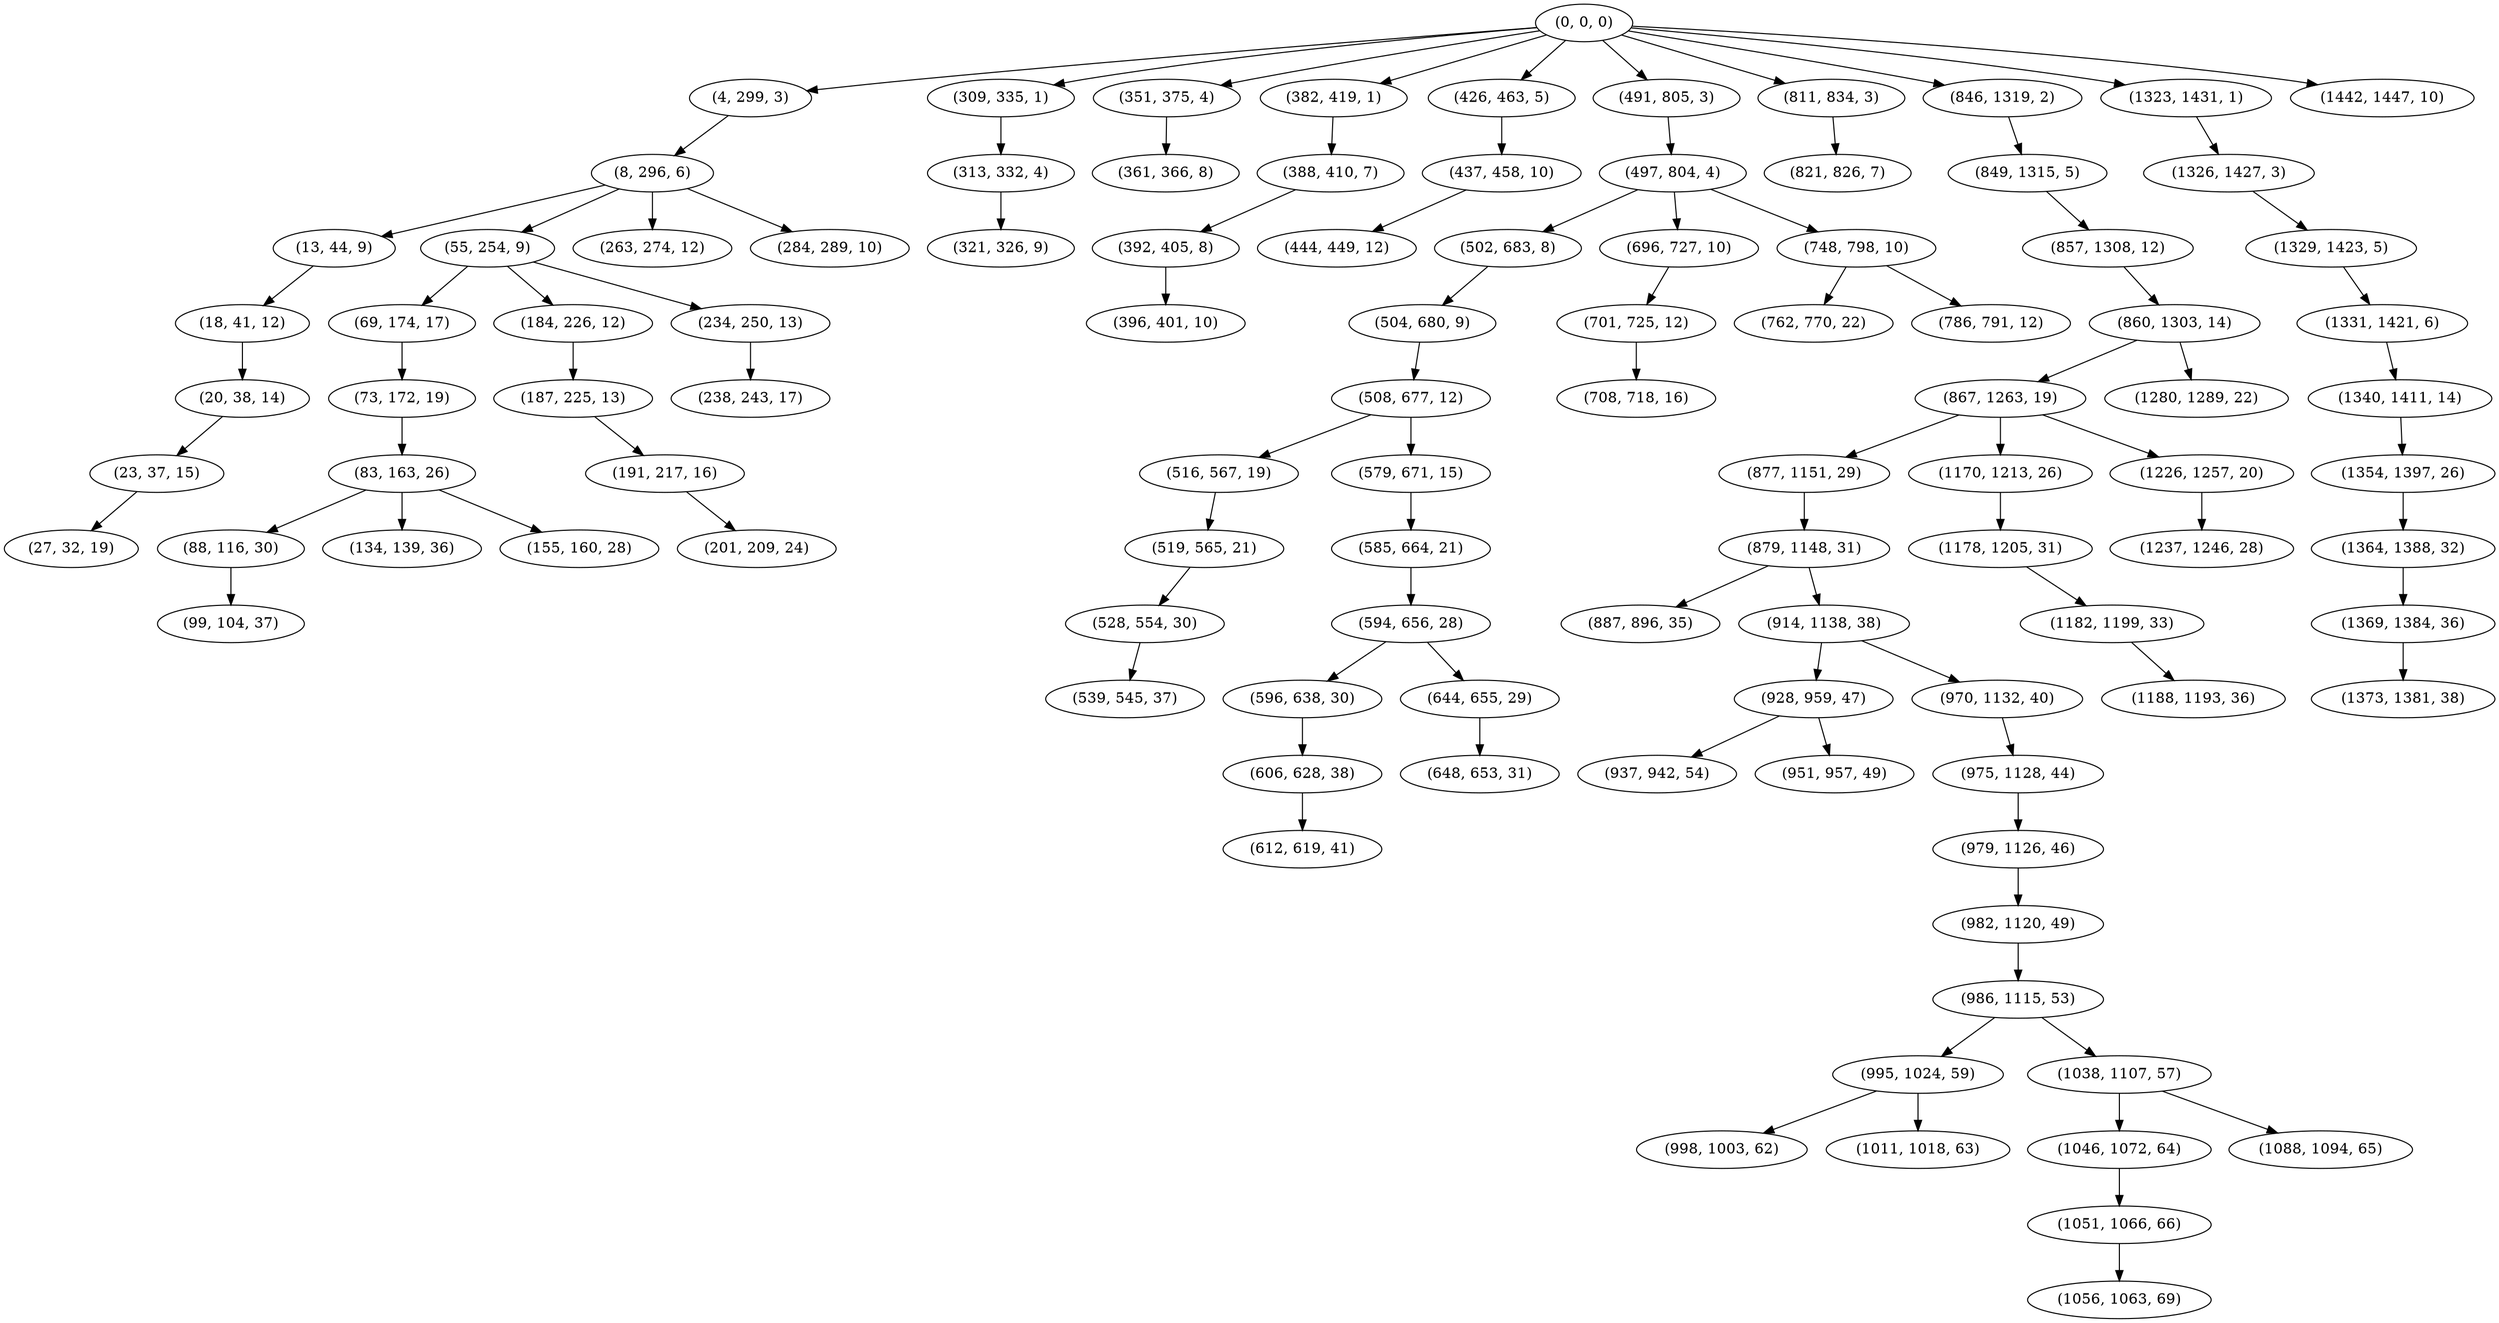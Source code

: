 digraph tree {
    "(0, 0, 0)";
    "(4, 299, 3)";
    "(8, 296, 6)";
    "(13, 44, 9)";
    "(18, 41, 12)";
    "(20, 38, 14)";
    "(23, 37, 15)";
    "(27, 32, 19)";
    "(55, 254, 9)";
    "(69, 174, 17)";
    "(73, 172, 19)";
    "(83, 163, 26)";
    "(88, 116, 30)";
    "(99, 104, 37)";
    "(134, 139, 36)";
    "(155, 160, 28)";
    "(184, 226, 12)";
    "(187, 225, 13)";
    "(191, 217, 16)";
    "(201, 209, 24)";
    "(234, 250, 13)";
    "(238, 243, 17)";
    "(263, 274, 12)";
    "(284, 289, 10)";
    "(309, 335, 1)";
    "(313, 332, 4)";
    "(321, 326, 9)";
    "(351, 375, 4)";
    "(361, 366, 8)";
    "(382, 419, 1)";
    "(388, 410, 7)";
    "(392, 405, 8)";
    "(396, 401, 10)";
    "(426, 463, 5)";
    "(437, 458, 10)";
    "(444, 449, 12)";
    "(491, 805, 3)";
    "(497, 804, 4)";
    "(502, 683, 8)";
    "(504, 680, 9)";
    "(508, 677, 12)";
    "(516, 567, 19)";
    "(519, 565, 21)";
    "(528, 554, 30)";
    "(539, 545, 37)";
    "(579, 671, 15)";
    "(585, 664, 21)";
    "(594, 656, 28)";
    "(596, 638, 30)";
    "(606, 628, 38)";
    "(612, 619, 41)";
    "(644, 655, 29)";
    "(648, 653, 31)";
    "(696, 727, 10)";
    "(701, 725, 12)";
    "(708, 718, 16)";
    "(748, 798, 10)";
    "(762, 770, 22)";
    "(786, 791, 12)";
    "(811, 834, 3)";
    "(821, 826, 7)";
    "(846, 1319, 2)";
    "(849, 1315, 5)";
    "(857, 1308, 12)";
    "(860, 1303, 14)";
    "(867, 1263, 19)";
    "(877, 1151, 29)";
    "(879, 1148, 31)";
    "(887, 896, 35)";
    "(914, 1138, 38)";
    "(928, 959, 47)";
    "(937, 942, 54)";
    "(951, 957, 49)";
    "(970, 1132, 40)";
    "(975, 1128, 44)";
    "(979, 1126, 46)";
    "(982, 1120, 49)";
    "(986, 1115, 53)";
    "(995, 1024, 59)";
    "(998, 1003, 62)";
    "(1011, 1018, 63)";
    "(1038, 1107, 57)";
    "(1046, 1072, 64)";
    "(1051, 1066, 66)";
    "(1056, 1063, 69)";
    "(1088, 1094, 65)";
    "(1170, 1213, 26)";
    "(1178, 1205, 31)";
    "(1182, 1199, 33)";
    "(1188, 1193, 36)";
    "(1226, 1257, 20)";
    "(1237, 1246, 28)";
    "(1280, 1289, 22)";
    "(1323, 1431, 1)";
    "(1326, 1427, 3)";
    "(1329, 1423, 5)";
    "(1331, 1421, 6)";
    "(1340, 1411, 14)";
    "(1354, 1397, 26)";
    "(1364, 1388, 32)";
    "(1369, 1384, 36)";
    "(1373, 1381, 38)";
    "(1442, 1447, 10)";
    "(0, 0, 0)" -> "(4, 299, 3)";
    "(0, 0, 0)" -> "(309, 335, 1)";
    "(0, 0, 0)" -> "(351, 375, 4)";
    "(0, 0, 0)" -> "(382, 419, 1)";
    "(0, 0, 0)" -> "(426, 463, 5)";
    "(0, 0, 0)" -> "(491, 805, 3)";
    "(0, 0, 0)" -> "(811, 834, 3)";
    "(0, 0, 0)" -> "(846, 1319, 2)";
    "(0, 0, 0)" -> "(1323, 1431, 1)";
    "(0, 0, 0)" -> "(1442, 1447, 10)";
    "(4, 299, 3)" -> "(8, 296, 6)";
    "(8, 296, 6)" -> "(13, 44, 9)";
    "(8, 296, 6)" -> "(55, 254, 9)";
    "(8, 296, 6)" -> "(263, 274, 12)";
    "(8, 296, 6)" -> "(284, 289, 10)";
    "(13, 44, 9)" -> "(18, 41, 12)";
    "(18, 41, 12)" -> "(20, 38, 14)";
    "(20, 38, 14)" -> "(23, 37, 15)";
    "(23, 37, 15)" -> "(27, 32, 19)";
    "(55, 254, 9)" -> "(69, 174, 17)";
    "(55, 254, 9)" -> "(184, 226, 12)";
    "(55, 254, 9)" -> "(234, 250, 13)";
    "(69, 174, 17)" -> "(73, 172, 19)";
    "(73, 172, 19)" -> "(83, 163, 26)";
    "(83, 163, 26)" -> "(88, 116, 30)";
    "(83, 163, 26)" -> "(134, 139, 36)";
    "(83, 163, 26)" -> "(155, 160, 28)";
    "(88, 116, 30)" -> "(99, 104, 37)";
    "(184, 226, 12)" -> "(187, 225, 13)";
    "(187, 225, 13)" -> "(191, 217, 16)";
    "(191, 217, 16)" -> "(201, 209, 24)";
    "(234, 250, 13)" -> "(238, 243, 17)";
    "(309, 335, 1)" -> "(313, 332, 4)";
    "(313, 332, 4)" -> "(321, 326, 9)";
    "(351, 375, 4)" -> "(361, 366, 8)";
    "(382, 419, 1)" -> "(388, 410, 7)";
    "(388, 410, 7)" -> "(392, 405, 8)";
    "(392, 405, 8)" -> "(396, 401, 10)";
    "(426, 463, 5)" -> "(437, 458, 10)";
    "(437, 458, 10)" -> "(444, 449, 12)";
    "(491, 805, 3)" -> "(497, 804, 4)";
    "(497, 804, 4)" -> "(502, 683, 8)";
    "(497, 804, 4)" -> "(696, 727, 10)";
    "(497, 804, 4)" -> "(748, 798, 10)";
    "(502, 683, 8)" -> "(504, 680, 9)";
    "(504, 680, 9)" -> "(508, 677, 12)";
    "(508, 677, 12)" -> "(516, 567, 19)";
    "(508, 677, 12)" -> "(579, 671, 15)";
    "(516, 567, 19)" -> "(519, 565, 21)";
    "(519, 565, 21)" -> "(528, 554, 30)";
    "(528, 554, 30)" -> "(539, 545, 37)";
    "(579, 671, 15)" -> "(585, 664, 21)";
    "(585, 664, 21)" -> "(594, 656, 28)";
    "(594, 656, 28)" -> "(596, 638, 30)";
    "(594, 656, 28)" -> "(644, 655, 29)";
    "(596, 638, 30)" -> "(606, 628, 38)";
    "(606, 628, 38)" -> "(612, 619, 41)";
    "(644, 655, 29)" -> "(648, 653, 31)";
    "(696, 727, 10)" -> "(701, 725, 12)";
    "(701, 725, 12)" -> "(708, 718, 16)";
    "(748, 798, 10)" -> "(762, 770, 22)";
    "(748, 798, 10)" -> "(786, 791, 12)";
    "(811, 834, 3)" -> "(821, 826, 7)";
    "(846, 1319, 2)" -> "(849, 1315, 5)";
    "(849, 1315, 5)" -> "(857, 1308, 12)";
    "(857, 1308, 12)" -> "(860, 1303, 14)";
    "(860, 1303, 14)" -> "(867, 1263, 19)";
    "(860, 1303, 14)" -> "(1280, 1289, 22)";
    "(867, 1263, 19)" -> "(877, 1151, 29)";
    "(867, 1263, 19)" -> "(1170, 1213, 26)";
    "(867, 1263, 19)" -> "(1226, 1257, 20)";
    "(877, 1151, 29)" -> "(879, 1148, 31)";
    "(879, 1148, 31)" -> "(887, 896, 35)";
    "(879, 1148, 31)" -> "(914, 1138, 38)";
    "(914, 1138, 38)" -> "(928, 959, 47)";
    "(914, 1138, 38)" -> "(970, 1132, 40)";
    "(928, 959, 47)" -> "(937, 942, 54)";
    "(928, 959, 47)" -> "(951, 957, 49)";
    "(970, 1132, 40)" -> "(975, 1128, 44)";
    "(975, 1128, 44)" -> "(979, 1126, 46)";
    "(979, 1126, 46)" -> "(982, 1120, 49)";
    "(982, 1120, 49)" -> "(986, 1115, 53)";
    "(986, 1115, 53)" -> "(995, 1024, 59)";
    "(986, 1115, 53)" -> "(1038, 1107, 57)";
    "(995, 1024, 59)" -> "(998, 1003, 62)";
    "(995, 1024, 59)" -> "(1011, 1018, 63)";
    "(1038, 1107, 57)" -> "(1046, 1072, 64)";
    "(1038, 1107, 57)" -> "(1088, 1094, 65)";
    "(1046, 1072, 64)" -> "(1051, 1066, 66)";
    "(1051, 1066, 66)" -> "(1056, 1063, 69)";
    "(1170, 1213, 26)" -> "(1178, 1205, 31)";
    "(1178, 1205, 31)" -> "(1182, 1199, 33)";
    "(1182, 1199, 33)" -> "(1188, 1193, 36)";
    "(1226, 1257, 20)" -> "(1237, 1246, 28)";
    "(1323, 1431, 1)" -> "(1326, 1427, 3)";
    "(1326, 1427, 3)" -> "(1329, 1423, 5)";
    "(1329, 1423, 5)" -> "(1331, 1421, 6)";
    "(1331, 1421, 6)" -> "(1340, 1411, 14)";
    "(1340, 1411, 14)" -> "(1354, 1397, 26)";
    "(1354, 1397, 26)" -> "(1364, 1388, 32)";
    "(1364, 1388, 32)" -> "(1369, 1384, 36)";
    "(1369, 1384, 36)" -> "(1373, 1381, 38)";
}
